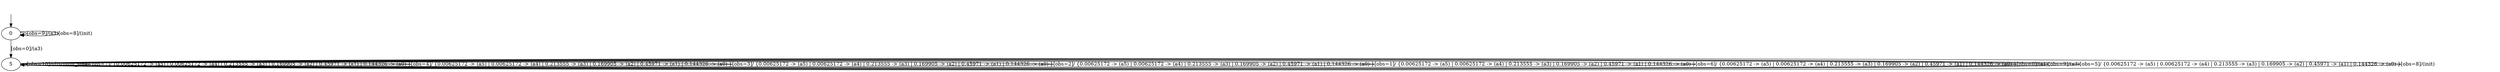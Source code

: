 digraph {
5;
0;
__init [label="", style=invis, width=0];
__init -> 0;
5 -> 5 [label="[obs=10]/(discount_sink)"];
5 -> 5 [label="[obs=7]/ {0.00625172 -> (a5) | 0.00625172 -> (a4) | 0.213555 -> (a3) | 0.169905 -> (a2) | 0.45971 -> (a1) | 0.144326 -> (a0) }"];
5 -> 5 [label="[obs=4]/ {0.00625172 -> (a5) | 0.00625172 -> (a4) | 0.213555 -> (a3) | 0.169905 -> (a2) | 0.45971 -> (a1) | 0.144326 -> (a0) }"];
5 -> 5 [label="[obs=3]/ {0.00625172 -> (a5) | 0.00625172 -> (a4) | 0.213555 -> (a3) | 0.169905 -> (a2) | 0.45971 -> (a1) | 0.144326 -> (a0) }"];
5 -> 5 [label="[obs=2]/ {0.00625172 -> (a5) | 0.00625172 -> (a4) | 0.213555 -> (a3) | 0.169905 -> (a2) | 0.45971 -> (a1) | 0.144326 -> (a0) }"];
5 -> 5 [label="[obs=1]/ {0.00625172 -> (a5) | 0.00625172 -> (a4) | 0.213555 -> (a3) | 0.169905 -> (a2) | 0.45971 -> (a1) | 0.144326 -> (a0) }"];
5 -> 5 [label="[obs=6]/ {0.00625172 -> (a5) | 0.00625172 -> (a4) | 0.213555 -> (a3) | 0.169905 -> (a2) | 0.45971 -> (a1) | 0.144326 -> (a0) }"];
5 -> 5 [label="[obs=0]/(a1)"];
5 -> 5 [label="[obs=9]/(a3)"];
5 -> 5 [label="[obs=5]/ {0.00625172 -> (a5) | 0.00625172 -> (a4) | 0.213555 -> (a3) | 0.169905 -> (a2) | 0.45971 -> (a1) | 0.144326 -> (a0) }"];
5 -> 5 [label="[obs=8]/(init)"];
0 -> 5 [label="[obs=0]/(a3)"];
0 -> 0 [label="[obs=9]/(a3)"];
0 -> 0 [label="[obs=8]/(init)"];
}